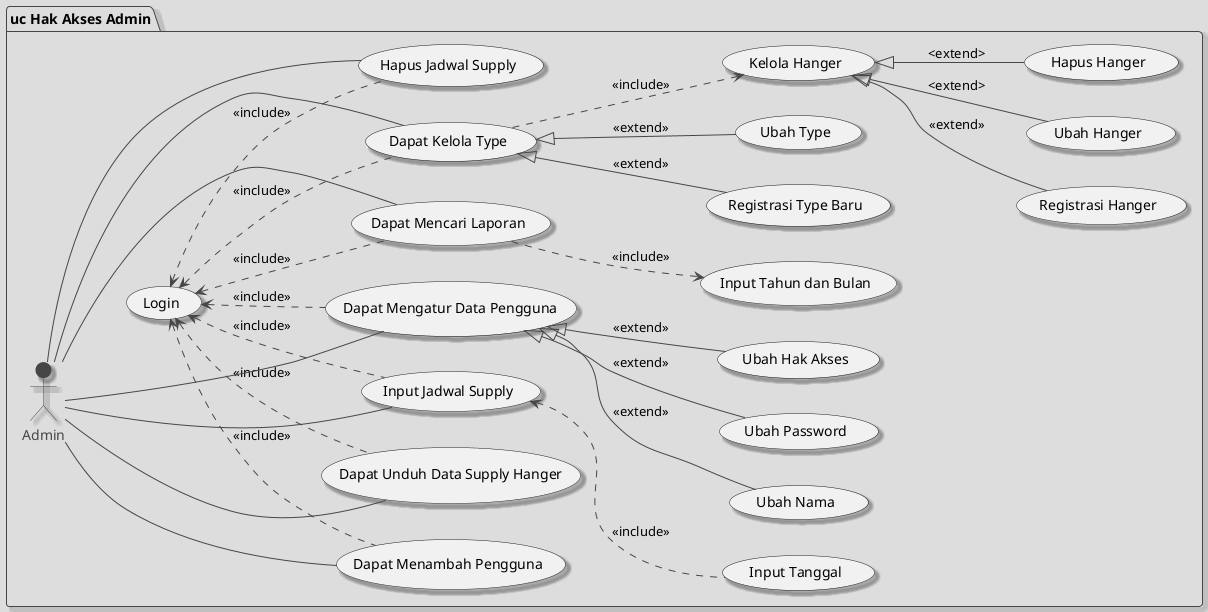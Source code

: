 @startuml
!theme toy
skinparam shadowing true

package "uc Hak Akses Admin" {
left to right direction

(Login)
:Admin:

(Dapat Unduh Data Supply Hanger) as downloadData

(Dapat Mengatur Data Pengguna) as manageUser
(Dapat Menambah Pengguna) as addUser
(Ubah Nama) as updateName
(Ubah Password) as updatePassword
(Ubah Hak Akses) as updatePermission

(Dapat Kelola Type) as manageType
(Registrasi Type Baru) as addType
(Ubah Type) as updateType

(Kelola Hanger) as manageHanger
(Registrasi Hanger) as registerHanger
(Ubah Hanger) as updateHanger
(Hapus Hanger) as deleteHanger

(Input Jadwal Supply) as addSchedule
(Hapus Jadwal Supply) as deleteSchedule

(Login) <.. downloadData : <<include>>

(Login) <.. addUser : <<include>>

(Login) <.. manageUser : <<include>>
manageUser <|-- updateName : <<extend>>
manageUser <|-- updatePassword : <<extend>>
manageUser <|-- updatePermission : <<extend>>

(Login) <.. manageType : <<include>>
manageType <|-- addType : <<extend>>
manageType <|-- updateType : <<extend>>

manageType ..> manageHanger : <<include>>
manageHanger <|-- registerHanger : <<extend>>
manageHanger <|-- deleteHanger : <extend>
manageHanger <|-- updateHanger : <extend>

(Login) <.. (Dapat Mencari Laporan) : <<include>>
(Dapat Mencari Laporan) ..> (Input Tahun dan Bulan) : <<include>>

(Login) <.. addSchedule : <<include>>
(Input Tanggal) .u.> addSchedule : <<include>>

(Login) <.. deleteSchedule : <<include>>

Admin - addUser
Admin --- manageUser
Admin --- manageType
Admin --- downloadData
Admin --- addSchedule
Admin --- deleteSchedule
Admin --- (Dapat Mencari Laporan)
}

newpage
!theme toy
skinparam shadowing true

package "uc Hak Akses Karyawan" {
left to right direction

(Login)
:Karyawan:

(Dapat Unduh Data Supply Hanger) as downloadData

(Dapat Kelola Type) as manageType
(Registrasi Type Baru) as addType
(Ubah Type) as updateType

(Kelola Hanger) as manageHanger
(Registrasi Hanger) as registerHanger
(Ubah Hanger) as updateHanger
(Hapus Hanger) as deleteHanger

(Membuat Laporan Supply) as createSupply
(Input Jumlah Target) as targetSet
(Input Jumlah Hanger Line A) as lineA
(Input Jumlah Hanger Line B) as lineB
(Input Jumlah Hanger Line C) as lineC

(Login) <... downloadData : <<include>>

(Login) <.. manageType : <<include>>
manageType <|-- addType : <<extend>>
manageType <|-- updateType : <<extend>>

manageType ..> manageHanger : <<include>>
manageHanger <|-- registerHanger : <<extend>>
manageHanger <|-- deleteHanger : <extend>
manageHanger <|-- updateHanger : <extend>

(Login) <.. createSupply : <<include>>
createSupply ..> targetSet : <<include>>
createSupply ..> lineA : <<include>>
createSupply ..> lineB : <<include>>
createSupply ..> lineC : <<include>>

(Login) <.. (Dapat Mengubah Laporan) : <<include>>
(Login) <.. (Dapat Mencari Laporan) : <<include>>
(Dapat Mencari Laporan) ..> (Input Tahun dan Bulan) : <<include>>

Karyawan --- manageType
Karyawan --- downloadData
Karyawan --- createSupply
Karyawan -- (Dapat Mengubah Laporan)
Karyawan --- (Dapat Unduh Laporan)
Karyawan --- (Dapat Mencari Laporan)
}

newpage
!theme toy
skinparam shadowing true

package "uc Hak Akses Atasan" {
left to right direction

(Login)
:Atasan:

(Dapat Unduh Data Supply Hanger) as downloadData
(Dapat Melihat Daftar Type) as listItem

(Login) <.. listItem : <<include>>
(Login) <.. downloadData : <<include>>
(Login) <.. (Dapat Mencari Laporan) : <<include>>
(Dapat Mencari Laporan) ..> (Input Tahun dan Bulan) : <<include>>

Atasan -- downloadData
Atasan -- listItem
Atasan -- (Dapat Mencari Laporan)
}


@enduml
